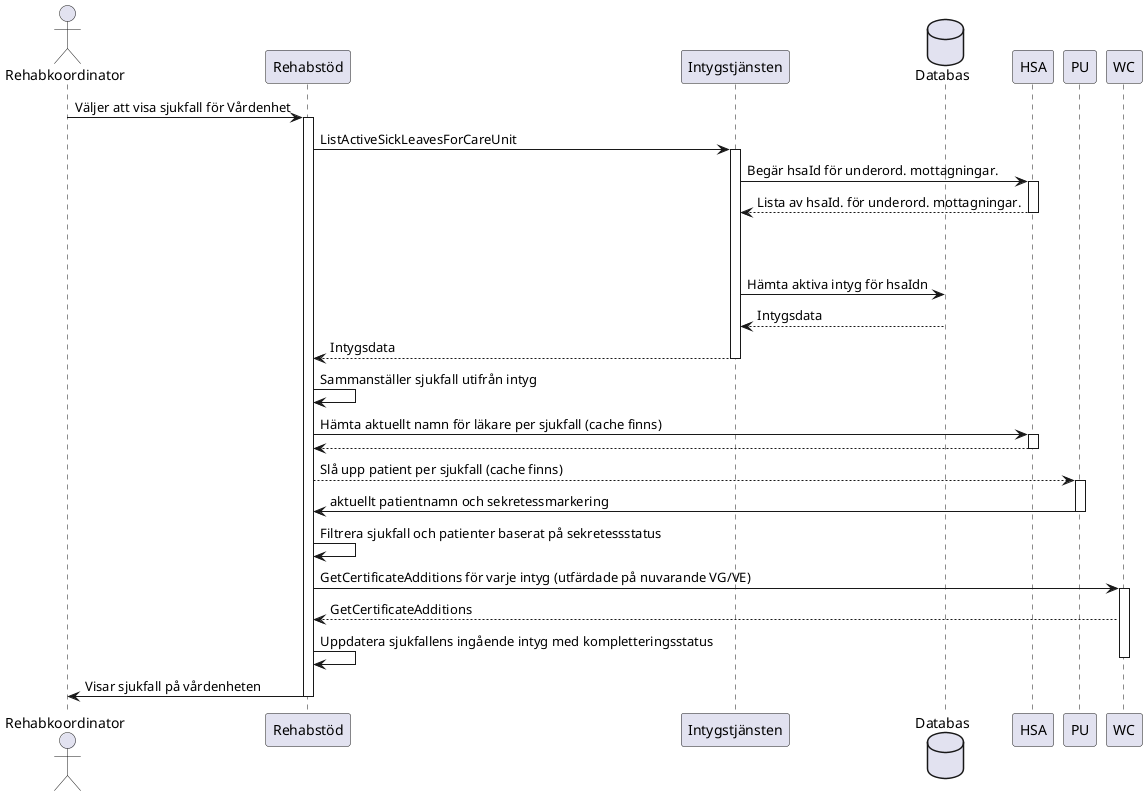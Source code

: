 @startuml
actor Rehabkoordinator
Rehabkoordinator -> Rehabstöd: Väljer att visa sjukfall för Vårdenhet
activate Rehabstöd
    Rehabstöd -> Intygstjänsten: ListActiveSickLeavesForCareUnit

    database Databas
    activate Intygstjänsten
        Intygstjänsten -> HSA: Begär hsaId för underord. mottagningar.
        activate HSA
            HSA --> Intygstjänsten: Lista av hsaId. för underord. mottagningar.
        deactivate HSA
        |||
        |||
        Intygstjänsten -> Databas: Hämta aktiva intyg för hsaIdn
        Databas --> Intygstjänsten: Intygsdata
        Intygstjänsten --> Rehabstöd: Intygsdata
    deactivate Intygstjänsten
    Rehabstöd -> Rehabstöd: Sammanställer sjukfall utifrån intyg
    Rehabstöd -> HSA: Hämta aktuellt namn för läkare per sjukfall (cache finns)
    activate HSA
       HSA --> Rehabstöd
    deactivate HSA
        Rehabstöd --> PU: Slå upp patient per sjukfall (cache finns)
    activate PU
        PU -> Rehabstöd: aktuellt patientnamn och sekretessmarkering
    deactivate PU
    Rehabstöd -> Rehabstöd: Filtrera sjukfall och patienter baserat på sekretessstatus

    Rehabstöd -> WC: GetCertificateAdditions för varje intyg (utfärdade på nuvarande VG/VE)
     activate WC
    WC --> Rehabstöd: GetCertificateAdditions
    Rehabstöd -> Rehabstöd: Uppdatera sjukfallens ingående intyg med kompletteringsstatus
    deactivate WC

    Rehabstöd -> Rehabkoordinator: Visar sjukfall på vårdenheten
deactivate Rehabstöd
@enduml